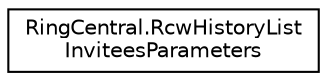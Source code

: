 digraph "Graphical Class Hierarchy"
{
 // LATEX_PDF_SIZE
  edge [fontname="Helvetica",fontsize="10",labelfontname="Helvetica",labelfontsize="10"];
  node [fontname="Helvetica",fontsize="10",shape=record];
  rankdir="LR";
  Node0 [label="RingCentral.RcwHistoryList\lInviteesParameters",height=0.2,width=0.4,color="black", fillcolor="white", style="filled",URL="$classRingCentral_1_1RcwHistoryListInviteesParameters.html",tooltip="Query parameters for operation rcwHistoryListInvitees"];
}
